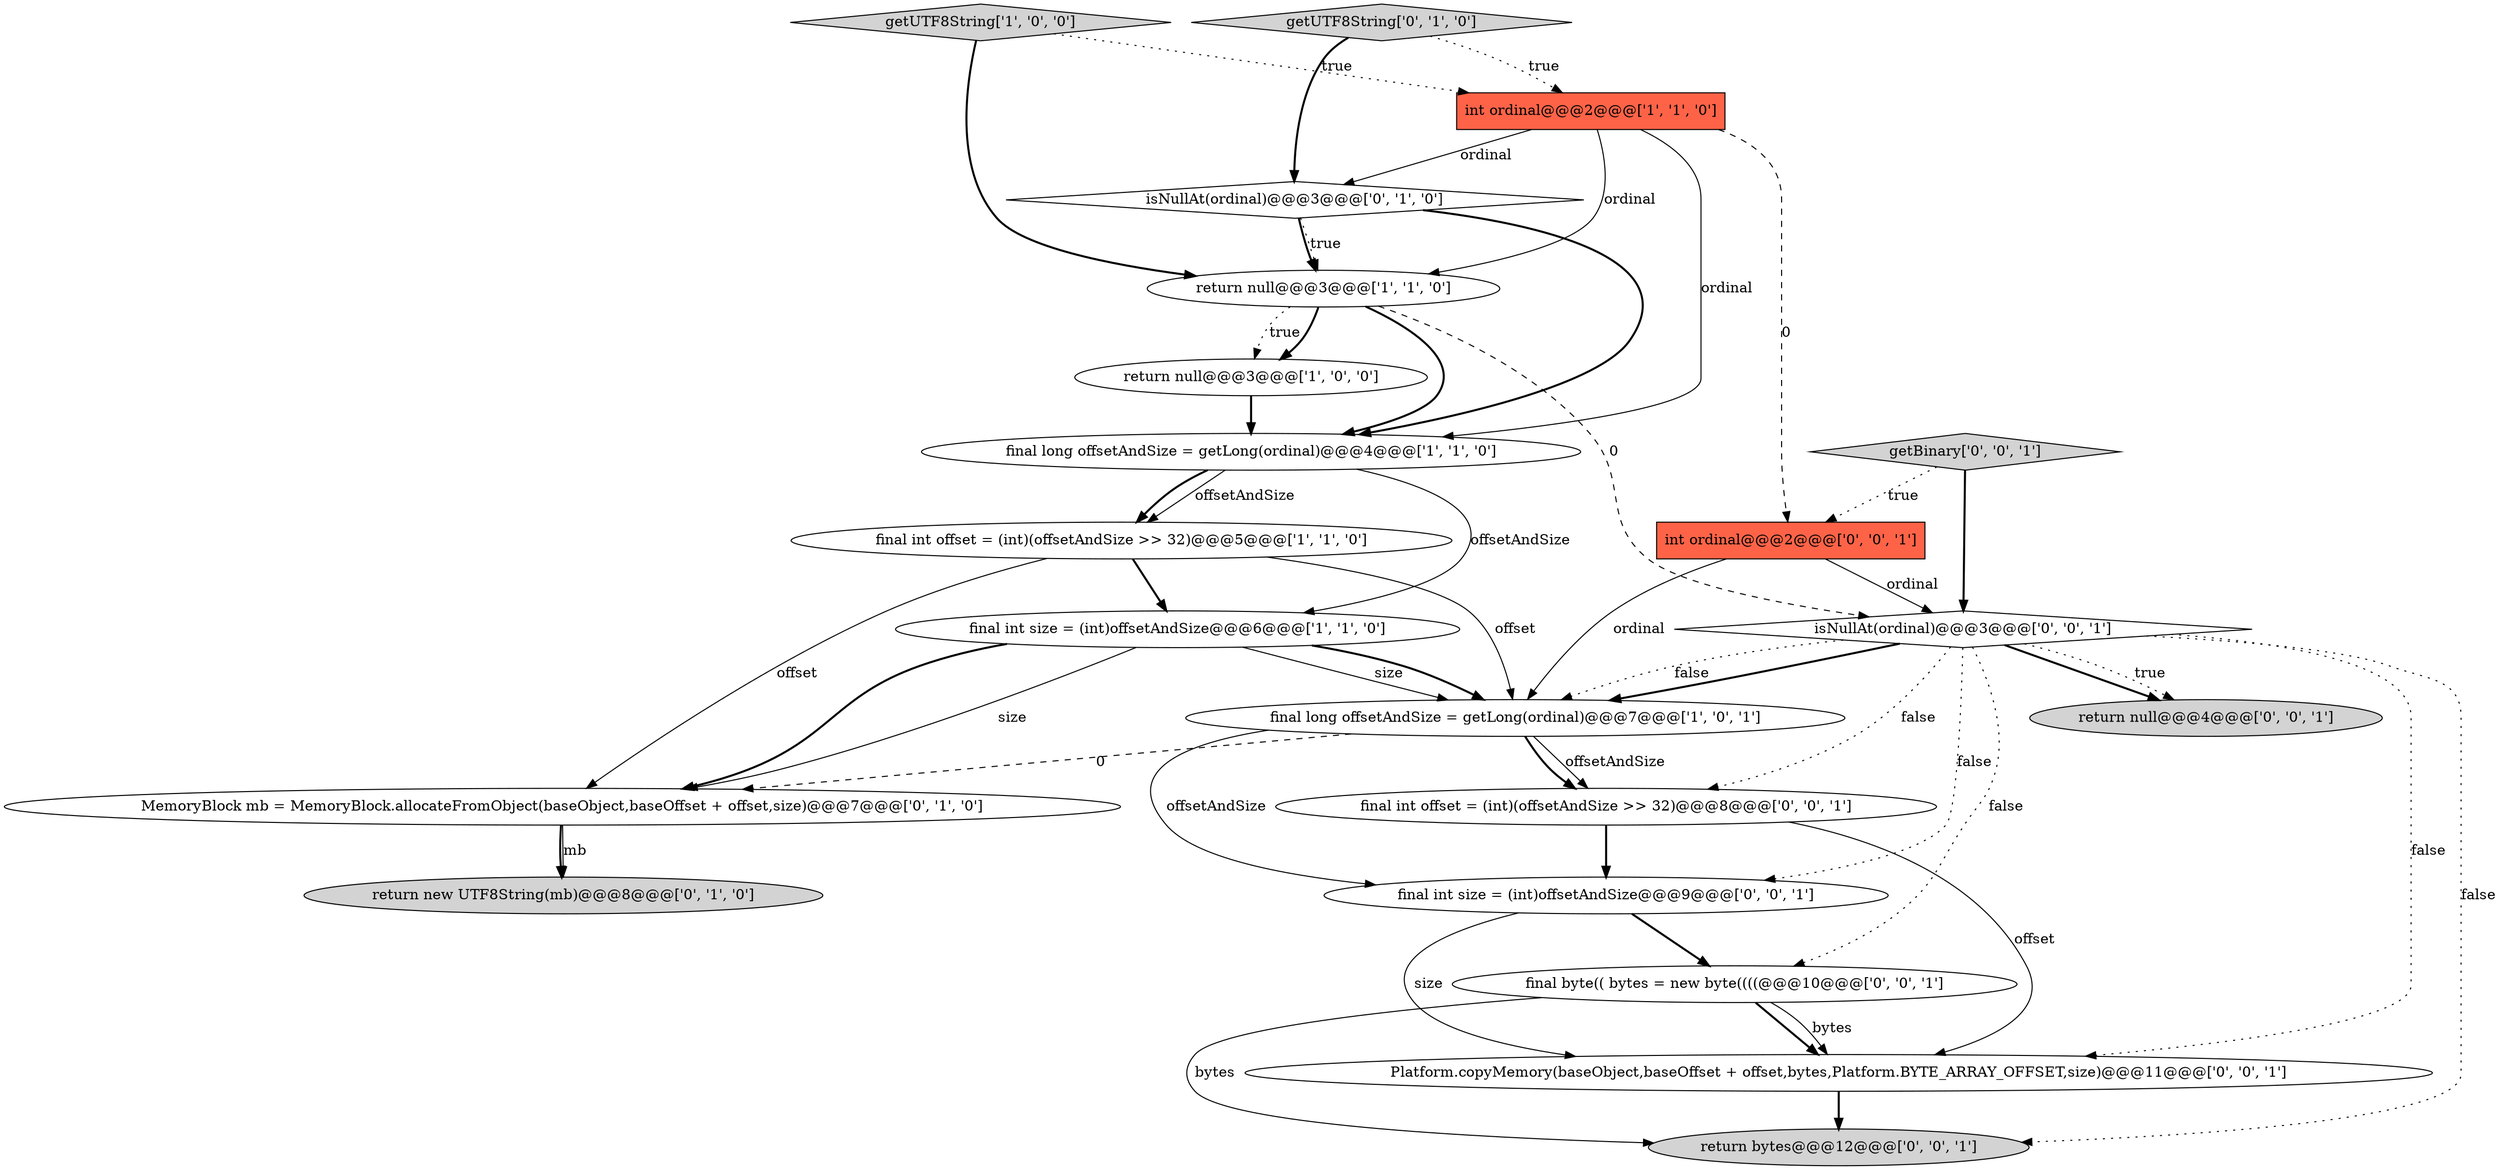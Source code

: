 digraph {
7 [style = filled, label = "final int offset = (int)(offsetAndSize >> 32)@@@5@@@['1', '1', '0']", fillcolor = white, shape = ellipse image = "AAA0AAABBB1BBB"];
2 [style = filled, label = "int ordinal@@@2@@@['1', '1', '0']", fillcolor = tomato, shape = box image = "AAA0AAABBB1BBB"];
15 [style = filled, label = "Platform.copyMemory(baseObject,baseOffset + offset,bytes,Platform.BYTE_ARRAY_OFFSET,size)@@@11@@@['0', '0', '1']", fillcolor = white, shape = ellipse image = "AAA0AAABBB3BBB"];
5 [style = filled, label = "return null@@@3@@@['1', '1', '0']", fillcolor = white, shape = ellipse image = "AAA0AAABBB1BBB"];
10 [style = filled, label = "return new UTF8String(mb)@@@8@@@['0', '1', '0']", fillcolor = lightgray, shape = ellipse image = "AAA1AAABBB2BBB"];
13 [style = filled, label = "isNullAt(ordinal)@@@3@@@['0', '0', '1']", fillcolor = white, shape = diamond image = "AAA0AAABBB3BBB"];
9 [style = filled, label = "getUTF8String['0', '1', '0']", fillcolor = lightgray, shape = diamond image = "AAA0AAABBB2BBB"];
20 [style = filled, label = "final int size = (int)offsetAndSize@@@9@@@['0', '0', '1']", fillcolor = white, shape = ellipse image = "AAA0AAABBB3BBB"];
14 [style = filled, label = "return null@@@4@@@['0', '0', '1']", fillcolor = lightgray, shape = ellipse image = "AAA0AAABBB3BBB"];
4 [style = filled, label = "final long offsetAndSize = getLong(ordinal)@@@7@@@['1', '0', '1']", fillcolor = white, shape = ellipse image = "AAA0AAABBB1BBB"];
18 [style = filled, label = "final int offset = (int)(offsetAndSize >> 32)@@@8@@@['0', '0', '1']", fillcolor = white, shape = ellipse image = "AAA0AAABBB3BBB"];
12 [style = filled, label = "final byte(( bytes = new byte((((@@@10@@@['0', '0', '1']", fillcolor = white, shape = ellipse image = "AAA0AAABBB3BBB"];
1 [style = filled, label = "getUTF8String['1', '0', '0']", fillcolor = lightgray, shape = diamond image = "AAA0AAABBB1BBB"];
11 [style = filled, label = "MemoryBlock mb = MemoryBlock.allocateFromObject(baseObject,baseOffset + offset,size)@@@7@@@['0', '1', '0']", fillcolor = white, shape = ellipse image = "AAA1AAABBB2BBB"];
6 [style = filled, label = "final long offsetAndSize = getLong(ordinal)@@@4@@@['1', '1', '0']", fillcolor = white, shape = ellipse image = "AAA0AAABBB1BBB"];
8 [style = filled, label = "isNullAt(ordinal)@@@3@@@['0', '1', '0']", fillcolor = white, shape = diamond image = "AAA0AAABBB2BBB"];
17 [style = filled, label = "int ordinal@@@2@@@['0', '0', '1']", fillcolor = tomato, shape = box image = "AAA0AAABBB3BBB"];
19 [style = filled, label = "getBinary['0', '0', '1']", fillcolor = lightgray, shape = diamond image = "AAA0AAABBB3BBB"];
0 [style = filled, label = "final int size = (int)offsetAndSize@@@6@@@['1', '1', '0']", fillcolor = white, shape = ellipse image = "AAA0AAABBB1BBB"];
3 [style = filled, label = "return null@@@3@@@['1', '0', '0']", fillcolor = white, shape = ellipse image = "AAA0AAABBB1BBB"];
16 [style = filled, label = "return bytes@@@12@@@['0', '0', '1']", fillcolor = lightgray, shape = ellipse image = "AAA0AAABBB3BBB"];
4->20 [style = solid, label="offsetAndSize"];
0->4 [style = solid, label="size"];
4->11 [style = dashed, label="0"];
2->8 [style = solid, label="ordinal"];
5->13 [style = dashed, label="0"];
0->4 [style = bold, label=""];
18->20 [style = bold, label=""];
13->4 [style = bold, label=""];
8->5 [style = bold, label=""];
17->4 [style = solid, label="ordinal"];
2->17 [style = dashed, label="0"];
5->3 [style = dotted, label="true"];
13->20 [style = dotted, label="false"];
12->15 [style = bold, label=""];
4->18 [style = solid, label="offsetAndSize"];
17->13 [style = solid, label="ordinal"];
6->0 [style = solid, label="offsetAndSize"];
8->6 [style = bold, label=""];
13->4 [style = dotted, label="false"];
13->16 [style = dotted, label="false"];
13->12 [style = dotted, label="false"];
6->7 [style = solid, label="offsetAndSize"];
9->2 [style = dotted, label="true"];
0->11 [style = bold, label=""];
7->4 [style = solid, label="offset"];
2->6 [style = solid, label="ordinal"];
19->13 [style = bold, label=""];
2->5 [style = solid, label="ordinal"];
3->6 [style = bold, label=""];
0->11 [style = solid, label="size"];
11->10 [style = solid, label="mb"];
18->15 [style = solid, label="offset"];
7->11 [style = solid, label="offset"];
13->18 [style = dotted, label="false"];
13->15 [style = dotted, label="false"];
11->10 [style = bold, label=""];
7->0 [style = bold, label=""];
15->16 [style = bold, label=""];
12->16 [style = solid, label="bytes"];
8->5 [style = dotted, label="true"];
20->15 [style = solid, label="size"];
1->2 [style = dotted, label="true"];
19->17 [style = dotted, label="true"];
5->3 [style = bold, label=""];
9->8 [style = bold, label=""];
6->7 [style = bold, label=""];
13->14 [style = bold, label=""];
13->14 [style = dotted, label="true"];
20->12 [style = bold, label=""];
5->6 [style = bold, label=""];
4->18 [style = bold, label=""];
12->15 [style = solid, label="bytes"];
1->5 [style = bold, label=""];
}
